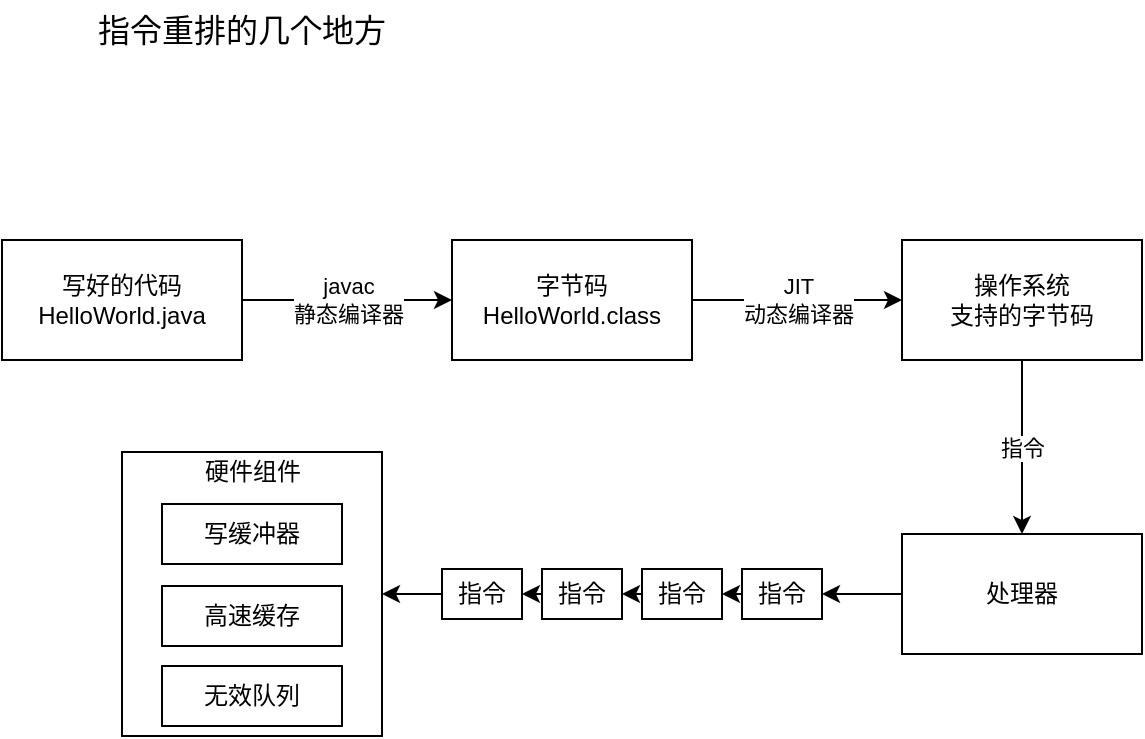 <mxfile version="13.7.9" type="embed"><diagram id="aEt7ZsYlj5u2rwXem_LO" name="Page-1"><mxGraphModel dx="595" dy="415" grid="1" gridSize="10" guides="1" tooltips="1" connect="1" arrows="1" fold="1" page="1" pageScale="1" pageWidth="850" pageHeight="1100" math="0" shadow="0"><root><mxCell id="0"/><mxCell id="1" parent="0"/><mxCell id="6" value="javac&lt;br&gt;静态编译器" style="edgeStyle=orthogonalEdgeStyle;rounded=0;orthogonalLoop=1;jettySize=auto;html=1;" parent="1" source="2" target="5" edge="1"><mxGeometry relative="1" as="geometry"/></mxCell><mxCell id="2" value="写好的代码&lt;br&gt;HelloWorld.java" style="rounded=0;whiteSpace=wrap;html=1;" parent="1" vertex="1"><mxGeometry x="20" y="160" width="120" height="60" as="geometry"/></mxCell><mxCell id="8" value="JIT&lt;br&gt;动态编译器" style="edgeStyle=orthogonalEdgeStyle;rounded=0;orthogonalLoop=1;jettySize=auto;html=1;" parent="1" source="5" target="7" edge="1"><mxGeometry relative="1" as="geometry"/></mxCell><mxCell id="5" value="字节码&lt;br&gt;HelloWorld.class" style="whiteSpace=wrap;html=1;rounded=0;" parent="1" vertex="1"><mxGeometry x="245" y="160" width="120" height="60" as="geometry"/></mxCell><mxCell id="10" value="指令" style="edgeStyle=orthogonalEdgeStyle;rounded=0;orthogonalLoop=1;jettySize=auto;html=1;" parent="1" source="7" target="9" edge="1"><mxGeometry relative="1" as="geometry"/></mxCell><mxCell id="7" value="操作系统&lt;br&gt;支持的字节码" style="whiteSpace=wrap;html=1;rounded=0;" parent="1" vertex="1"><mxGeometry x="470" y="160" width="120" height="60" as="geometry"/></mxCell><mxCell id="12" value="" style="edgeStyle=orthogonalEdgeStyle;rounded=0;orthogonalLoop=1;jettySize=auto;html=1;" parent="1" source="9" target="11" edge="1"><mxGeometry relative="1" as="geometry"/></mxCell><mxCell id="9" value="处理器" style="whiteSpace=wrap;html=1;rounded=0;" parent="1" vertex="1"><mxGeometry x="470" y="307" width="120" height="60" as="geometry"/></mxCell><mxCell id="17" style="edgeStyle=orthogonalEdgeStyle;rounded=0;orthogonalLoop=1;jettySize=auto;html=1;exitX=0;exitY=0.5;exitDx=0;exitDy=0;entryX=1;entryY=0.5;entryDx=0;entryDy=0;" parent="1" source="11" target="13" edge="1"><mxGeometry relative="1" as="geometry"/></mxCell><mxCell id="11" value="指令" style="whiteSpace=wrap;html=1;rounded=0;" parent="1" vertex="1"><mxGeometry x="390" y="324.5" width="40" height="25" as="geometry"/></mxCell><mxCell id="18" style="edgeStyle=orthogonalEdgeStyle;rounded=0;orthogonalLoop=1;jettySize=auto;html=1;exitX=0;exitY=0.5;exitDx=0;exitDy=0;entryX=1;entryY=0.5;entryDx=0;entryDy=0;" parent="1" source="13" target="15" edge="1"><mxGeometry relative="1" as="geometry"/></mxCell><mxCell id="13" value="指令" style="whiteSpace=wrap;html=1;rounded=0;" parent="1" vertex="1"><mxGeometry x="340" y="324.5" width="40" height="25" as="geometry"/></mxCell><mxCell id="19" style="edgeStyle=orthogonalEdgeStyle;rounded=0;orthogonalLoop=1;jettySize=auto;html=1;exitX=0;exitY=0.5;exitDx=0;exitDy=0;entryX=1;entryY=0.5;entryDx=0;entryDy=0;" parent="1" source="15" target="16" edge="1"><mxGeometry relative="1" as="geometry"/></mxCell><mxCell id="15" value="指令" style="whiteSpace=wrap;html=1;rounded=0;" parent="1" vertex="1"><mxGeometry x="290" y="324.5" width="40" height="25" as="geometry"/></mxCell><mxCell id="25" value="" style="edgeStyle=orthogonalEdgeStyle;rounded=0;orthogonalLoop=1;jettySize=auto;html=1;entryX=1;entryY=0.5;entryDx=0;entryDy=0;" parent="1" source="16" target="20" edge="1"><mxGeometry relative="1" as="geometry"/></mxCell><mxCell id="16" value="指令" style="whiteSpace=wrap;html=1;rounded=0;" parent="1" vertex="1"><mxGeometry x="240" y="324.5" width="40" height="25" as="geometry"/></mxCell><mxCell id="20" value="" style="rounded=0;whiteSpace=wrap;html=1;" parent="1" vertex="1"><mxGeometry x="80" y="266" width="130" height="142" as="geometry"/></mxCell><mxCell id="21" value="硬件组件" style="text;html=1;strokeColor=none;fillColor=none;align=center;verticalAlign=middle;whiteSpace=wrap;rounded=0;" parent="1" vertex="1"><mxGeometry x="117.5" y="265" width="55" height="22" as="geometry"/></mxCell><mxCell id="22" value="写缓冲器" style="rounded=0;whiteSpace=wrap;html=1;" parent="1" vertex="1"><mxGeometry x="100" y="292" width="90" height="30" as="geometry"/></mxCell><mxCell id="23" value="高速缓存" style="rounded=0;whiteSpace=wrap;html=1;" parent="1" vertex="1"><mxGeometry x="100" y="333" width="90" height="30" as="geometry"/></mxCell><mxCell id="24" value="无效队列" style="rounded=0;whiteSpace=wrap;html=1;" parent="1" vertex="1"><mxGeometry x="100" y="373" width="90" height="30" as="geometry"/></mxCell><mxCell id="26" value="指令重排的几个地方" style="text;html=1;strokeColor=none;fillColor=none;align=center;verticalAlign=middle;whiteSpace=wrap;rounded=0;fontSize=16;" parent="1" vertex="1"><mxGeometry x="20" y="40" width="240" height="30" as="geometry"/></mxCell></root></mxGraphModel></diagram></mxfile>